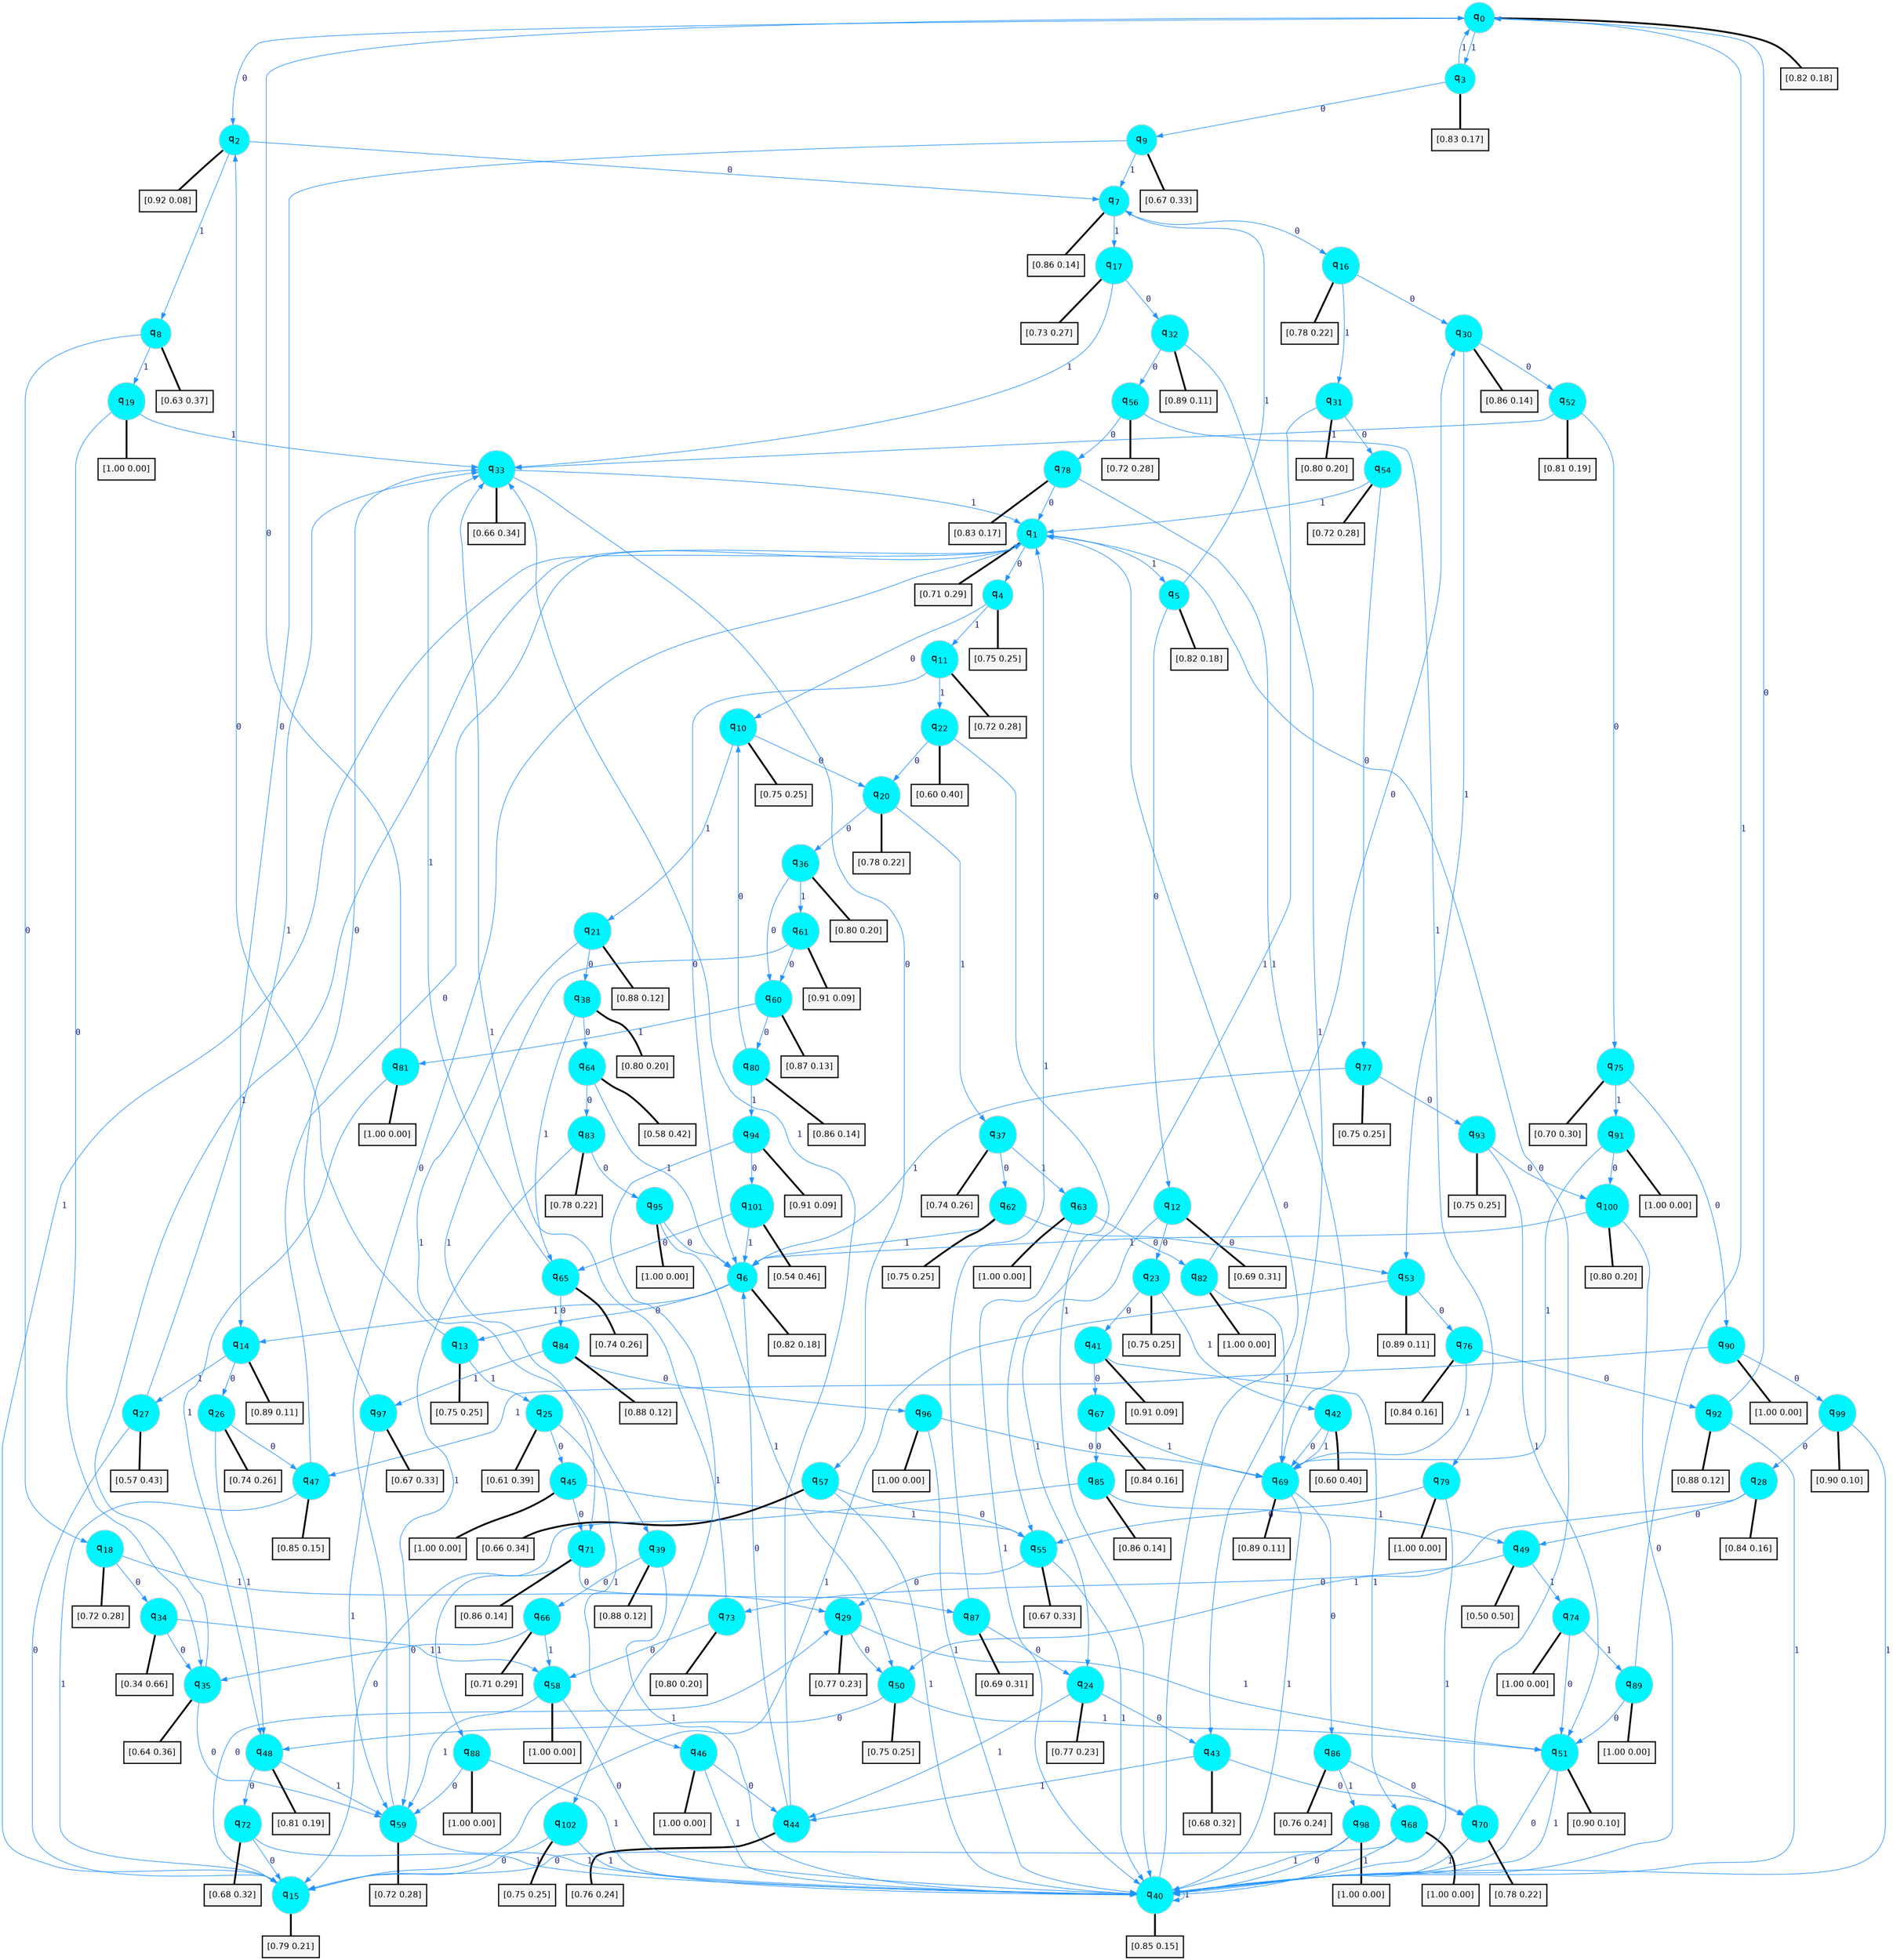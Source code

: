 digraph G {
graph [
bgcolor=transparent, dpi=300, rankdir=TD, size="40,25"];
node [
color=gray, fillcolor=turquoise1, fontcolor=black, fontname=Helvetica, fontsize=16, fontweight=bold, shape=circle, style=filled];
edge [
arrowsize=1, color=dodgerblue1, fontcolor=midnightblue, fontname=courier, fontweight=bold, penwidth=1, style=solid, weight=20];
0[label=<q<SUB>0</SUB>>];
1[label=<q<SUB>1</SUB>>];
2[label=<q<SUB>2</SUB>>];
3[label=<q<SUB>3</SUB>>];
4[label=<q<SUB>4</SUB>>];
5[label=<q<SUB>5</SUB>>];
6[label=<q<SUB>6</SUB>>];
7[label=<q<SUB>7</SUB>>];
8[label=<q<SUB>8</SUB>>];
9[label=<q<SUB>9</SUB>>];
10[label=<q<SUB>10</SUB>>];
11[label=<q<SUB>11</SUB>>];
12[label=<q<SUB>12</SUB>>];
13[label=<q<SUB>13</SUB>>];
14[label=<q<SUB>14</SUB>>];
15[label=<q<SUB>15</SUB>>];
16[label=<q<SUB>16</SUB>>];
17[label=<q<SUB>17</SUB>>];
18[label=<q<SUB>18</SUB>>];
19[label=<q<SUB>19</SUB>>];
20[label=<q<SUB>20</SUB>>];
21[label=<q<SUB>21</SUB>>];
22[label=<q<SUB>22</SUB>>];
23[label=<q<SUB>23</SUB>>];
24[label=<q<SUB>24</SUB>>];
25[label=<q<SUB>25</SUB>>];
26[label=<q<SUB>26</SUB>>];
27[label=<q<SUB>27</SUB>>];
28[label=<q<SUB>28</SUB>>];
29[label=<q<SUB>29</SUB>>];
30[label=<q<SUB>30</SUB>>];
31[label=<q<SUB>31</SUB>>];
32[label=<q<SUB>32</SUB>>];
33[label=<q<SUB>33</SUB>>];
34[label=<q<SUB>34</SUB>>];
35[label=<q<SUB>35</SUB>>];
36[label=<q<SUB>36</SUB>>];
37[label=<q<SUB>37</SUB>>];
38[label=<q<SUB>38</SUB>>];
39[label=<q<SUB>39</SUB>>];
40[label=<q<SUB>40</SUB>>];
41[label=<q<SUB>41</SUB>>];
42[label=<q<SUB>42</SUB>>];
43[label=<q<SUB>43</SUB>>];
44[label=<q<SUB>44</SUB>>];
45[label=<q<SUB>45</SUB>>];
46[label=<q<SUB>46</SUB>>];
47[label=<q<SUB>47</SUB>>];
48[label=<q<SUB>48</SUB>>];
49[label=<q<SUB>49</SUB>>];
50[label=<q<SUB>50</SUB>>];
51[label=<q<SUB>51</SUB>>];
52[label=<q<SUB>52</SUB>>];
53[label=<q<SUB>53</SUB>>];
54[label=<q<SUB>54</SUB>>];
55[label=<q<SUB>55</SUB>>];
56[label=<q<SUB>56</SUB>>];
57[label=<q<SUB>57</SUB>>];
58[label=<q<SUB>58</SUB>>];
59[label=<q<SUB>59</SUB>>];
60[label=<q<SUB>60</SUB>>];
61[label=<q<SUB>61</SUB>>];
62[label=<q<SUB>62</SUB>>];
63[label=<q<SUB>63</SUB>>];
64[label=<q<SUB>64</SUB>>];
65[label=<q<SUB>65</SUB>>];
66[label=<q<SUB>66</SUB>>];
67[label=<q<SUB>67</SUB>>];
68[label=<q<SUB>68</SUB>>];
69[label=<q<SUB>69</SUB>>];
70[label=<q<SUB>70</SUB>>];
71[label=<q<SUB>71</SUB>>];
72[label=<q<SUB>72</SUB>>];
73[label=<q<SUB>73</SUB>>];
74[label=<q<SUB>74</SUB>>];
75[label=<q<SUB>75</SUB>>];
76[label=<q<SUB>76</SUB>>];
77[label=<q<SUB>77</SUB>>];
78[label=<q<SUB>78</SUB>>];
79[label=<q<SUB>79</SUB>>];
80[label=<q<SUB>80</SUB>>];
81[label=<q<SUB>81</SUB>>];
82[label=<q<SUB>82</SUB>>];
83[label=<q<SUB>83</SUB>>];
84[label=<q<SUB>84</SUB>>];
85[label=<q<SUB>85</SUB>>];
86[label=<q<SUB>86</SUB>>];
87[label=<q<SUB>87</SUB>>];
88[label=<q<SUB>88</SUB>>];
89[label=<q<SUB>89</SUB>>];
90[label=<q<SUB>90</SUB>>];
91[label=<q<SUB>91</SUB>>];
92[label=<q<SUB>92</SUB>>];
93[label=<q<SUB>93</SUB>>];
94[label=<q<SUB>94</SUB>>];
95[label=<q<SUB>95</SUB>>];
96[label=<q<SUB>96</SUB>>];
97[label=<q<SUB>97</SUB>>];
98[label=<q<SUB>98</SUB>>];
99[label=<q<SUB>99</SUB>>];
100[label=<q<SUB>100</SUB>>];
101[label=<q<SUB>101</SUB>>];
102[label=<q<SUB>102</SUB>>];
103[label="[0.82 0.18]", shape=box,fontcolor=black, fontname=Helvetica, fontsize=14, penwidth=2, fillcolor=whitesmoke,color=black];
104[label="[0.71 0.29]", shape=box,fontcolor=black, fontname=Helvetica, fontsize=14, penwidth=2, fillcolor=whitesmoke,color=black];
105[label="[0.92 0.08]", shape=box,fontcolor=black, fontname=Helvetica, fontsize=14, penwidth=2, fillcolor=whitesmoke,color=black];
106[label="[0.83 0.17]", shape=box,fontcolor=black, fontname=Helvetica, fontsize=14, penwidth=2, fillcolor=whitesmoke,color=black];
107[label="[0.75 0.25]", shape=box,fontcolor=black, fontname=Helvetica, fontsize=14, penwidth=2, fillcolor=whitesmoke,color=black];
108[label="[0.82 0.18]", shape=box,fontcolor=black, fontname=Helvetica, fontsize=14, penwidth=2, fillcolor=whitesmoke,color=black];
109[label="[0.82 0.18]", shape=box,fontcolor=black, fontname=Helvetica, fontsize=14, penwidth=2, fillcolor=whitesmoke,color=black];
110[label="[0.86 0.14]", shape=box,fontcolor=black, fontname=Helvetica, fontsize=14, penwidth=2, fillcolor=whitesmoke,color=black];
111[label="[0.63 0.37]", shape=box,fontcolor=black, fontname=Helvetica, fontsize=14, penwidth=2, fillcolor=whitesmoke,color=black];
112[label="[0.67 0.33]", shape=box,fontcolor=black, fontname=Helvetica, fontsize=14, penwidth=2, fillcolor=whitesmoke,color=black];
113[label="[0.75 0.25]", shape=box,fontcolor=black, fontname=Helvetica, fontsize=14, penwidth=2, fillcolor=whitesmoke,color=black];
114[label="[0.72 0.28]", shape=box,fontcolor=black, fontname=Helvetica, fontsize=14, penwidth=2, fillcolor=whitesmoke,color=black];
115[label="[0.69 0.31]", shape=box,fontcolor=black, fontname=Helvetica, fontsize=14, penwidth=2, fillcolor=whitesmoke,color=black];
116[label="[0.75 0.25]", shape=box,fontcolor=black, fontname=Helvetica, fontsize=14, penwidth=2, fillcolor=whitesmoke,color=black];
117[label="[0.89 0.11]", shape=box,fontcolor=black, fontname=Helvetica, fontsize=14, penwidth=2, fillcolor=whitesmoke,color=black];
118[label="[0.79 0.21]", shape=box,fontcolor=black, fontname=Helvetica, fontsize=14, penwidth=2, fillcolor=whitesmoke,color=black];
119[label="[0.78 0.22]", shape=box,fontcolor=black, fontname=Helvetica, fontsize=14, penwidth=2, fillcolor=whitesmoke,color=black];
120[label="[0.73 0.27]", shape=box,fontcolor=black, fontname=Helvetica, fontsize=14, penwidth=2, fillcolor=whitesmoke,color=black];
121[label="[0.72 0.28]", shape=box,fontcolor=black, fontname=Helvetica, fontsize=14, penwidth=2, fillcolor=whitesmoke,color=black];
122[label="[1.00 0.00]", shape=box,fontcolor=black, fontname=Helvetica, fontsize=14, penwidth=2, fillcolor=whitesmoke,color=black];
123[label="[0.78 0.22]", shape=box,fontcolor=black, fontname=Helvetica, fontsize=14, penwidth=2, fillcolor=whitesmoke,color=black];
124[label="[0.88 0.12]", shape=box,fontcolor=black, fontname=Helvetica, fontsize=14, penwidth=2, fillcolor=whitesmoke,color=black];
125[label="[0.60 0.40]", shape=box,fontcolor=black, fontname=Helvetica, fontsize=14, penwidth=2, fillcolor=whitesmoke,color=black];
126[label="[0.75 0.25]", shape=box,fontcolor=black, fontname=Helvetica, fontsize=14, penwidth=2, fillcolor=whitesmoke,color=black];
127[label="[0.77 0.23]", shape=box,fontcolor=black, fontname=Helvetica, fontsize=14, penwidth=2, fillcolor=whitesmoke,color=black];
128[label="[0.61 0.39]", shape=box,fontcolor=black, fontname=Helvetica, fontsize=14, penwidth=2, fillcolor=whitesmoke,color=black];
129[label="[0.74 0.26]", shape=box,fontcolor=black, fontname=Helvetica, fontsize=14, penwidth=2, fillcolor=whitesmoke,color=black];
130[label="[0.57 0.43]", shape=box,fontcolor=black, fontname=Helvetica, fontsize=14, penwidth=2, fillcolor=whitesmoke,color=black];
131[label="[0.84 0.16]", shape=box,fontcolor=black, fontname=Helvetica, fontsize=14, penwidth=2, fillcolor=whitesmoke,color=black];
132[label="[0.77 0.23]", shape=box,fontcolor=black, fontname=Helvetica, fontsize=14, penwidth=2, fillcolor=whitesmoke,color=black];
133[label="[0.86 0.14]", shape=box,fontcolor=black, fontname=Helvetica, fontsize=14, penwidth=2, fillcolor=whitesmoke,color=black];
134[label="[0.80 0.20]", shape=box,fontcolor=black, fontname=Helvetica, fontsize=14, penwidth=2, fillcolor=whitesmoke,color=black];
135[label="[0.89 0.11]", shape=box,fontcolor=black, fontname=Helvetica, fontsize=14, penwidth=2, fillcolor=whitesmoke,color=black];
136[label="[0.66 0.34]", shape=box,fontcolor=black, fontname=Helvetica, fontsize=14, penwidth=2, fillcolor=whitesmoke,color=black];
137[label="[0.34 0.66]", shape=box,fontcolor=black, fontname=Helvetica, fontsize=14, penwidth=2, fillcolor=whitesmoke,color=black];
138[label="[0.64 0.36]", shape=box,fontcolor=black, fontname=Helvetica, fontsize=14, penwidth=2, fillcolor=whitesmoke,color=black];
139[label="[0.80 0.20]", shape=box,fontcolor=black, fontname=Helvetica, fontsize=14, penwidth=2, fillcolor=whitesmoke,color=black];
140[label="[0.74 0.26]", shape=box,fontcolor=black, fontname=Helvetica, fontsize=14, penwidth=2, fillcolor=whitesmoke,color=black];
141[label="[0.80 0.20]", shape=box,fontcolor=black, fontname=Helvetica, fontsize=14, penwidth=2, fillcolor=whitesmoke,color=black];
142[label="[0.88 0.12]", shape=box,fontcolor=black, fontname=Helvetica, fontsize=14, penwidth=2, fillcolor=whitesmoke,color=black];
143[label="[0.85 0.15]", shape=box,fontcolor=black, fontname=Helvetica, fontsize=14, penwidth=2, fillcolor=whitesmoke,color=black];
144[label="[0.91 0.09]", shape=box,fontcolor=black, fontname=Helvetica, fontsize=14, penwidth=2, fillcolor=whitesmoke,color=black];
145[label="[0.60 0.40]", shape=box,fontcolor=black, fontname=Helvetica, fontsize=14, penwidth=2, fillcolor=whitesmoke,color=black];
146[label="[0.68 0.32]", shape=box,fontcolor=black, fontname=Helvetica, fontsize=14, penwidth=2, fillcolor=whitesmoke,color=black];
147[label="[0.76 0.24]", shape=box,fontcolor=black, fontname=Helvetica, fontsize=14, penwidth=2, fillcolor=whitesmoke,color=black];
148[label="[1.00 0.00]", shape=box,fontcolor=black, fontname=Helvetica, fontsize=14, penwidth=2, fillcolor=whitesmoke,color=black];
149[label="[1.00 0.00]", shape=box,fontcolor=black, fontname=Helvetica, fontsize=14, penwidth=2, fillcolor=whitesmoke,color=black];
150[label="[0.85 0.15]", shape=box,fontcolor=black, fontname=Helvetica, fontsize=14, penwidth=2, fillcolor=whitesmoke,color=black];
151[label="[0.81 0.19]", shape=box,fontcolor=black, fontname=Helvetica, fontsize=14, penwidth=2, fillcolor=whitesmoke,color=black];
152[label="[0.50 0.50]", shape=box,fontcolor=black, fontname=Helvetica, fontsize=14, penwidth=2, fillcolor=whitesmoke,color=black];
153[label="[0.75 0.25]", shape=box,fontcolor=black, fontname=Helvetica, fontsize=14, penwidth=2, fillcolor=whitesmoke,color=black];
154[label="[0.90 0.10]", shape=box,fontcolor=black, fontname=Helvetica, fontsize=14, penwidth=2, fillcolor=whitesmoke,color=black];
155[label="[0.81 0.19]", shape=box,fontcolor=black, fontname=Helvetica, fontsize=14, penwidth=2, fillcolor=whitesmoke,color=black];
156[label="[0.89 0.11]", shape=box,fontcolor=black, fontname=Helvetica, fontsize=14, penwidth=2, fillcolor=whitesmoke,color=black];
157[label="[0.72 0.28]", shape=box,fontcolor=black, fontname=Helvetica, fontsize=14, penwidth=2, fillcolor=whitesmoke,color=black];
158[label="[0.67 0.33]", shape=box,fontcolor=black, fontname=Helvetica, fontsize=14, penwidth=2, fillcolor=whitesmoke,color=black];
159[label="[0.72 0.28]", shape=box,fontcolor=black, fontname=Helvetica, fontsize=14, penwidth=2, fillcolor=whitesmoke,color=black];
160[label="[0.66 0.34]", shape=box,fontcolor=black, fontname=Helvetica, fontsize=14, penwidth=2, fillcolor=whitesmoke,color=black];
161[label="[1.00 0.00]", shape=box,fontcolor=black, fontname=Helvetica, fontsize=14, penwidth=2, fillcolor=whitesmoke,color=black];
162[label="[0.72 0.28]", shape=box,fontcolor=black, fontname=Helvetica, fontsize=14, penwidth=2, fillcolor=whitesmoke,color=black];
163[label="[0.87 0.13]", shape=box,fontcolor=black, fontname=Helvetica, fontsize=14, penwidth=2, fillcolor=whitesmoke,color=black];
164[label="[0.91 0.09]", shape=box,fontcolor=black, fontname=Helvetica, fontsize=14, penwidth=2, fillcolor=whitesmoke,color=black];
165[label="[0.75 0.25]", shape=box,fontcolor=black, fontname=Helvetica, fontsize=14, penwidth=2, fillcolor=whitesmoke,color=black];
166[label="[1.00 0.00]", shape=box,fontcolor=black, fontname=Helvetica, fontsize=14, penwidth=2, fillcolor=whitesmoke,color=black];
167[label="[0.58 0.42]", shape=box,fontcolor=black, fontname=Helvetica, fontsize=14, penwidth=2, fillcolor=whitesmoke,color=black];
168[label="[0.74 0.26]", shape=box,fontcolor=black, fontname=Helvetica, fontsize=14, penwidth=2, fillcolor=whitesmoke,color=black];
169[label="[0.71 0.29]", shape=box,fontcolor=black, fontname=Helvetica, fontsize=14, penwidth=2, fillcolor=whitesmoke,color=black];
170[label="[0.84 0.16]", shape=box,fontcolor=black, fontname=Helvetica, fontsize=14, penwidth=2, fillcolor=whitesmoke,color=black];
171[label="[1.00 0.00]", shape=box,fontcolor=black, fontname=Helvetica, fontsize=14, penwidth=2, fillcolor=whitesmoke,color=black];
172[label="[0.89 0.11]", shape=box,fontcolor=black, fontname=Helvetica, fontsize=14, penwidth=2, fillcolor=whitesmoke,color=black];
173[label="[0.78 0.22]", shape=box,fontcolor=black, fontname=Helvetica, fontsize=14, penwidth=2, fillcolor=whitesmoke,color=black];
174[label="[0.86 0.14]", shape=box,fontcolor=black, fontname=Helvetica, fontsize=14, penwidth=2, fillcolor=whitesmoke,color=black];
175[label="[0.68 0.32]", shape=box,fontcolor=black, fontname=Helvetica, fontsize=14, penwidth=2, fillcolor=whitesmoke,color=black];
176[label="[0.80 0.20]", shape=box,fontcolor=black, fontname=Helvetica, fontsize=14, penwidth=2, fillcolor=whitesmoke,color=black];
177[label="[1.00 0.00]", shape=box,fontcolor=black, fontname=Helvetica, fontsize=14, penwidth=2, fillcolor=whitesmoke,color=black];
178[label="[0.70 0.30]", shape=box,fontcolor=black, fontname=Helvetica, fontsize=14, penwidth=2, fillcolor=whitesmoke,color=black];
179[label="[0.84 0.16]", shape=box,fontcolor=black, fontname=Helvetica, fontsize=14, penwidth=2, fillcolor=whitesmoke,color=black];
180[label="[0.75 0.25]", shape=box,fontcolor=black, fontname=Helvetica, fontsize=14, penwidth=2, fillcolor=whitesmoke,color=black];
181[label="[0.83 0.17]", shape=box,fontcolor=black, fontname=Helvetica, fontsize=14, penwidth=2, fillcolor=whitesmoke,color=black];
182[label="[1.00 0.00]", shape=box,fontcolor=black, fontname=Helvetica, fontsize=14, penwidth=2, fillcolor=whitesmoke,color=black];
183[label="[0.86 0.14]", shape=box,fontcolor=black, fontname=Helvetica, fontsize=14, penwidth=2, fillcolor=whitesmoke,color=black];
184[label="[1.00 0.00]", shape=box,fontcolor=black, fontname=Helvetica, fontsize=14, penwidth=2, fillcolor=whitesmoke,color=black];
185[label="[1.00 0.00]", shape=box,fontcolor=black, fontname=Helvetica, fontsize=14, penwidth=2, fillcolor=whitesmoke,color=black];
186[label="[0.78 0.22]", shape=box,fontcolor=black, fontname=Helvetica, fontsize=14, penwidth=2, fillcolor=whitesmoke,color=black];
187[label="[0.88 0.12]", shape=box,fontcolor=black, fontname=Helvetica, fontsize=14, penwidth=2, fillcolor=whitesmoke,color=black];
188[label="[0.86 0.14]", shape=box,fontcolor=black, fontname=Helvetica, fontsize=14, penwidth=2, fillcolor=whitesmoke,color=black];
189[label="[0.76 0.24]", shape=box,fontcolor=black, fontname=Helvetica, fontsize=14, penwidth=2, fillcolor=whitesmoke,color=black];
190[label="[0.69 0.31]", shape=box,fontcolor=black, fontname=Helvetica, fontsize=14, penwidth=2, fillcolor=whitesmoke,color=black];
191[label="[1.00 0.00]", shape=box,fontcolor=black, fontname=Helvetica, fontsize=14, penwidth=2, fillcolor=whitesmoke,color=black];
192[label="[1.00 0.00]", shape=box,fontcolor=black, fontname=Helvetica, fontsize=14, penwidth=2, fillcolor=whitesmoke,color=black];
193[label="[1.00 0.00]", shape=box,fontcolor=black, fontname=Helvetica, fontsize=14, penwidth=2, fillcolor=whitesmoke,color=black];
194[label="[1.00 0.00]", shape=box,fontcolor=black, fontname=Helvetica, fontsize=14, penwidth=2, fillcolor=whitesmoke,color=black];
195[label="[0.88 0.12]", shape=box,fontcolor=black, fontname=Helvetica, fontsize=14, penwidth=2, fillcolor=whitesmoke,color=black];
196[label="[0.75 0.25]", shape=box,fontcolor=black, fontname=Helvetica, fontsize=14, penwidth=2, fillcolor=whitesmoke,color=black];
197[label="[0.91 0.09]", shape=box,fontcolor=black, fontname=Helvetica, fontsize=14, penwidth=2, fillcolor=whitesmoke,color=black];
198[label="[1.00 0.00]", shape=box,fontcolor=black, fontname=Helvetica, fontsize=14, penwidth=2, fillcolor=whitesmoke,color=black];
199[label="[1.00 0.00]", shape=box,fontcolor=black, fontname=Helvetica, fontsize=14, penwidth=2, fillcolor=whitesmoke,color=black];
200[label="[0.67 0.33]", shape=box,fontcolor=black, fontname=Helvetica, fontsize=14, penwidth=2, fillcolor=whitesmoke,color=black];
201[label="[1.00 0.00]", shape=box,fontcolor=black, fontname=Helvetica, fontsize=14, penwidth=2, fillcolor=whitesmoke,color=black];
202[label="[0.90 0.10]", shape=box,fontcolor=black, fontname=Helvetica, fontsize=14, penwidth=2, fillcolor=whitesmoke,color=black];
203[label="[0.80 0.20]", shape=box,fontcolor=black, fontname=Helvetica, fontsize=14, penwidth=2, fillcolor=whitesmoke,color=black];
204[label="[0.54 0.46]", shape=box,fontcolor=black, fontname=Helvetica, fontsize=14, penwidth=2, fillcolor=whitesmoke,color=black];
205[label="[0.75 0.25]", shape=box,fontcolor=black, fontname=Helvetica, fontsize=14, penwidth=2, fillcolor=whitesmoke,color=black];
0->2 [label=0];
0->3 [label=1];
0->103 [arrowhead=none, penwidth=3,color=black];
1->4 [label=0];
1->5 [label=1];
1->104 [arrowhead=none, penwidth=3,color=black];
2->7 [label=0];
2->8 [label=1];
2->105 [arrowhead=none, penwidth=3,color=black];
3->9 [label=0];
3->0 [label=1];
3->106 [arrowhead=none, penwidth=3,color=black];
4->10 [label=0];
4->11 [label=1];
4->107 [arrowhead=none, penwidth=3,color=black];
5->12 [label=0];
5->7 [label=1];
5->108 [arrowhead=none, penwidth=3,color=black];
6->13 [label=0];
6->14 [label=1];
6->109 [arrowhead=none, penwidth=3,color=black];
7->16 [label=0];
7->17 [label=1];
7->110 [arrowhead=none, penwidth=3,color=black];
8->18 [label=0];
8->19 [label=1];
8->111 [arrowhead=none, penwidth=3,color=black];
9->14 [label=0];
9->7 [label=1];
9->112 [arrowhead=none, penwidth=3,color=black];
10->20 [label=0];
10->21 [label=1];
10->113 [arrowhead=none, penwidth=3,color=black];
11->6 [label=0];
11->22 [label=1];
11->114 [arrowhead=none, penwidth=3,color=black];
12->23 [label=0];
12->24 [label=1];
12->115 [arrowhead=none, penwidth=3,color=black];
13->2 [label=0];
13->25 [label=1];
13->116 [arrowhead=none, penwidth=3,color=black];
14->26 [label=0];
14->27 [label=1];
14->117 [arrowhead=none, penwidth=3,color=black];
15->29 [label=0];
15->1 [label=1];
15->118 [arrowhead=none, penwidth=3,color=black];
16->30 [label=0];
16->31 [label=1];
16->119 [arrowhead=none, penwidth=3,color=black];
17->32 [label=0];
17->33 [label=1];
17->120 [arrowhead=none, penwidth=3,color=black];
18->34 [label=0];
18->29 [label=1];
18->121 [arrowhead=none, penwidth=3,color=black];
19->35 [label=0];
19->33 [label=1];
19->122 [arrowhead=none, penwidth=3,color=black];
20->36 [label=0];
20->37 [label=1];
20->123 [arrowhead=none, penwidth=3,color=black];
21->38 [label=0];
21->39 [label=1];
21->124 [arrowhead=none, penwidth=3,color=black];
22->20 [label=0];
22->40 [label=1];
22->125 [arrowhead=none, penwidth=3,color=black];
23->41 [label=0];
23->42 [label=1];
23->126 [arrowhead=none, penwidth=3,color=black];
24->43 [label=0];
24->44 [label=1];
24->127 [arrowhead=none, penwidth=3,color=black];
25->45 [label=0];
25->46 [label=1];
25->128 [arrowhead=none, penwidth=3,color=black];
26->47 [label=0];
26->48 [label=1];
26->129 [arrowhead=none, penwidth=3,color=black];
27->15 [label=0];
27->33 [label=1];
27->130 [arrowhead=none, penwidth=3,color=black];
28->49 [label=0];
28->50 [label=1];
28->131 [arrowhead=none, penwidth=3,color=black];
29->50 [label=0];
29->51 [label=1];
29->132 [arrowhead=none, penwidth=3,color=black];
30->52 [label=0];
30->53 [label=1];
30->133 [arrowhead=none, penwidth=3,color=black];
31->54 [label=0];
31->55 [label=1];
31->134 [arrowhead=none, penwidth=3,color=black];
32->56 [label=0];
32->43 [label=1];
32->135 [arrowhead=none, penwidth=3,color=black];
33->57 [label=0];
33->1 [label=1];
33->136 [arrowhead=none, penwidth=3,color=black];
34->35 [label=0];
34->58 [label=1];
34->137 [arrowhead=none, penwidth=3,color=black];
35->59 [label=0];
35->1 [label=1];
35->138 [arrowhead=none, penwidth=3,color=black];
36->60 [label=0];
36->61 [label=1];
36->139 [arrowhead=none, penwidth=3,color=black];
37->62 [label=0];
37->63 [label=1];
37->140 [arrowhead=none, penwidth=3,color=black];
38->64 [label=0];
38->65 [label=1];
38->141 [arrowhead=none, penwidth=3,color=black];
39->66 [label=0];
39->40 [label=1];
39->142 [arrowhead=none, penwidth=3,color=black];
40->1 [label=0];
40->40 [label=1];
40->143 [arrowhead=none, penwidth=3,color=black];
41->67 [label=0];
41->68 [label=1];
41->144 [arrowhead=none, penwidth=3,color=black];
42->69 [label=0];
42->69 [label=1];
42->145 [arrowhead=none, penwidth=3,color=black];
43->70 [label=0];
43->44 [label=1];
43->146 [arrowhead=none, penwidth=3,color=black];
44->6 [label=0];
44->33 [label=1];
44->147 [arrowhead=none, penwidth=3,color=black];
45->71 [label=0];
45->55 [label=1];
45->148 [arrowhead=none, penwidth=3,color=black];
46->44 [label=0];
46->40 [label=1];
46->149 [arrowhead=none, penwidth=3,color=black];
47->1 [label=0];
47->15 [label=1];
47->150 [arrowhead=none, penwidth=3,color=black];
48->72 [label=0];
48->59 [label=1];
48->151 [arrowhead=none, penwidth=3,color=black];
49->73 [label=0];
49->74 [label=1];
49->152 [arrowhead=none, penwidth=3,color=black];
50->48 [label=0];
50->51 [label=1];
50->153 [arrowhead=none, penwidth=3,color=black];
51->40 [label=0];
51->40 [label=1];
51->154 [arrowhead=none, penwidth=3,color=black];
52->75 [label=0];
52->33 [label=1];
52->155 [arrowhead=none, penwidth=3,color=black];
53->76 [label=0];
53->15 [label=1];
53->156 [arrowhead=none, penwidth=3,color=black];
54->77 [label=0];
54->1 [label=1];
54->157 [arrowhead=none, penwidth=3,color=black];
55->29 [label=0];
55->40 [label=1];
55->158 [arrowhead=none, penwidth=3,color=black];
56->78 [label=0];
56->79 [label=1];
56->159 [arrowhead=none, penwidth=3,color=black];
57->55 [label=0];
57->40 [label=1];
57->160 [arrowhead=none, penwidth=3,color=black];
58->40 [label=0];
58->59 [label=1];
58->161 [arrowhead=none, penwidth=3,color=black];
59->1 [label=0];
59->40 [label=1];
59->162 [arrowhead=none, penwidth=3,color=black];
60->80 [label=0];
60->81 [label=1];
60->163 [arrowhead=none, penwidth=3,color=black];
61->60 [label=0];
61->71 [label=1];
61->164 [arrowhead=none, penwidth=3,color=black];
62->53 [label=0];
62->6 [label=1];
62->165 [arrowhead=none, penwidth=3,color=black];
63->82 [label=0];
63->40 [label=1];
63->166 [arrowhead=none, penwidth=3,color=black];
64->83 [label=0];
64->6 [label=1];
64->167 [arrowhead=none, penwidth=3,color=black];
65->84 [label=0];
65->33 [label=1];
65->168 [arrowhead=none, penwidth=3,color=black];
66->35 [label=0];
66->58 [label=1];
66->169 [arrowhead=none, penwidth=3,color=black];
67->85 [label=0];
67->69 [label=1];
67->170 [arrowhead=none, penwidth=3,color=black];
68->15 [label=0];
68->40 [label=1];
68->171 [arrowhead=none, penwidth=3,color=black];
69->86 [label=0];
69->40 [label=1];
69->172 [arrowhead=none, penwidth=3,color=black];
70->1 [label=0];
70->40 [label=1];
70->173 [arrowhead=none, penwidth=3,color=black];
71->87 [label=0];
71->88 [label=1];
71->174 [arrowhead=none, penwidth=3,color=black];
72->15 [label=0];
72->40 [label=1];
72->175 [arrowhead=none, penwidth=3,color=black];
73->58 [label=0];
73->33 [label=1];
73->176 [arrowhead=none, penwidth=3,color=black];
74->51 [label=0];
74->89 [label=1];
74->177 [arrowhead=none, penwidth=3,color=black];
75->90 [label=0];
75->91 [label=1];
75->178 [arrowhead=none, penwidth=3,color=black];
76->92 [label=0];
76->69 [label=1];
76->179 [arrowhead=none, penwidth=3,color=black];
77->93 [label=0];
77->6 [label=1];
77->180 [arrowhead=none, penwidth=3,color=black];
78->1 [label=0];
78->69 [label=1];
78->181 [arrowhead=none, penwidth=3,color=black];
79->55 [label=0];
79->40 [label=1];
79->182 [arrowhead=none, penwidth=3,color=black];
80->10 [label=0];
80->94 [label=1];
80->183 [arrowhead=none, penwidth=3,color=black];
81->0 [label=0];
81->48 [label=1];
81->184 [arrowhead=none, penwidth=3,color=black];
82->30 [label=0];
82->69 [label=1];
82->185 [arrowhead=none, penwidth=3,color=black];
83->95 [label=0];
83->59 [label=1];
83->186 [arrowhead=none, penwidth=3,color=black];
84->96 [label=0];
84->97 [label=1];
84->187 [arrowhead=none, penwidth=3,color=black];
85->15 [label=0];
85->49 [label=1];
85->188 [arrowhead=none, penwidth=3,color=black];
86->70 [label=0];
86->98 [label=1];
86->189 [arrowhead=none, penwidth=3,color=black];
87->24 [label=0];
87->1 [label=1];
87->190 [arrowhead=none, penwidth=3,color=black];
88->59 [label=0];
88->40 [label=1];
88->191 [arrowhead=none, penwidth=3,color=black];
89->51 [label=0];
89->0 [label=1];
89->192 [arrowhead=none, penwidth=3,color=black];
90->99 [label=0];
90->47 [label=1];
90->193 [arrowhead=none, penwidth=3,color=black];
91->100 [label=0];
91->69 [label=1];
91->194 [arrowhead=none, penwidth=3,color=black];
92->0 [label=0];
92->40 [label=1];
92->195 [arrowhead=none, penwidth=3,color=black];
93->100 [label=0];
93->51 [label=1];
93->196 [arrowhead=none, penwidth=3,color=black];
94->101 [label=0];
94->102 [label=1];
94->197 [arrowhead=none, penwidth=3,color=black];
95->6 [label=0];
95->50 [label=1];
95->198 [arrowhead=none, penwidth=3,color=black];
96->69 [label=0];
96->40 [label=1];
96->199 [arrowhead=none, penwidth=3,color=black];
97->33 [label=0];
97->59 [label=1];
97->200 [arrowhead=none, penwidth=3,color=black];
98->40 [label=0];
98->40 [label=1];
98->201 [arrowhead=none, penwidth=3,color=black];
99->28 [label=0];
99->40 [label=1];
99->202 [arrowhead=none, penwidth=3,color=black];
100->40 [label=0];
100->6 [label=1];
100->203 [arrowhead=none, penwidth=3,color=black];
101->65 [label=0];
101->6 [label=1];
101->204 [arrowhead=none, penwidth=3,color=black];
102->15 [label=0];
102->40 [label=1];
102->205 [arrowhead=none, penwidth=3,color=black];
}
